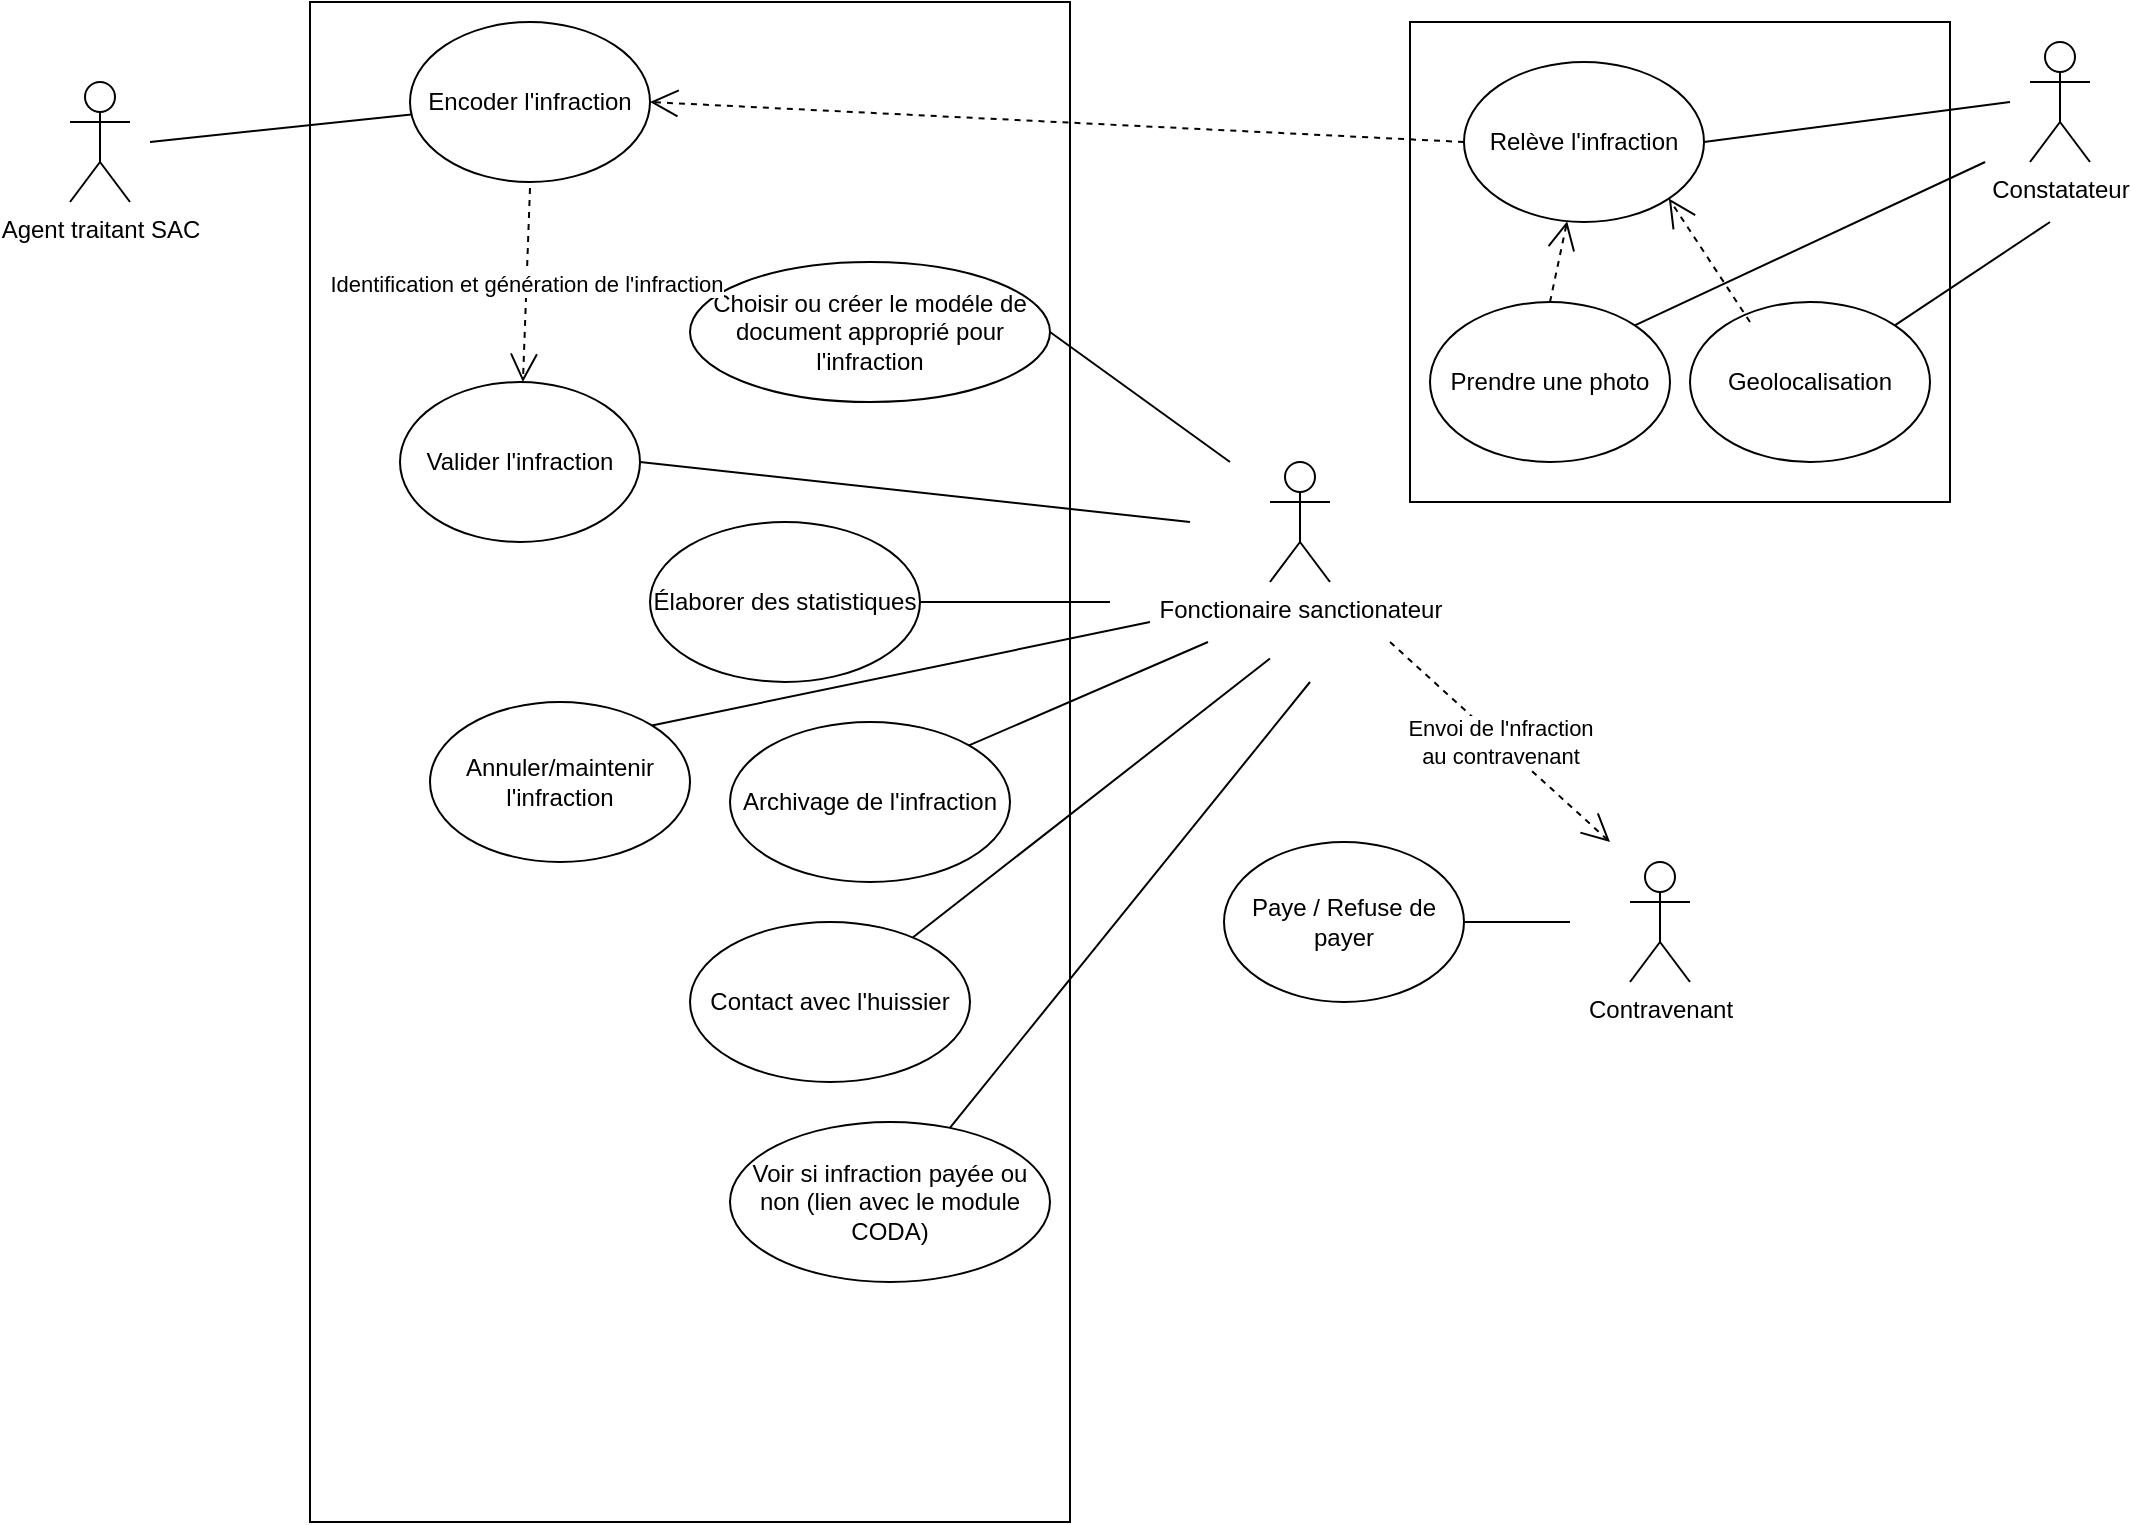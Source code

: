 <mxfile version="14.0.1" type="device"><diagram id="vqWLmbfG7zDpPXQGpx2R" name="Page-1"><mxGraphModel dx="1087" dy="630" grid="1" gridSize="10" guides="1" tooltips="1" connect="1" arrows="1" fold="1" page="1" pageScale="1" pageWidth="1654" pageHeight="1169" math="0" shadow="0"><root><mxCell id="0"/><mxCell id="1" parent="0"/><mxCell id="i9TSKDWr_k6TBHocsImc-1" value="" style="rounded=0;whiteSpace=wrap;html=1;" parent="1" vertex="1"><mxGeometry x="250" y="30" width="380" height="760" as="geometry"/></mxCell><mxCell id="i9TSKDWr_k6TBHocsImc-2" value="Agent traitant SAC" style="shape=umlActor;verticalLabelPosition=bottom;verticalAlign=top;html=1;outlineConnect=0;" parent="1" vertex="1"><mxGeometry x="130" y="70" width="30" height="60" as="geometry"/></mxCell><mxCell id="i9TSKDWr_k6TBHocsImc-3" value="Contravenant" style="shape=umlActor;verticalLabelPosition=bottom;verticalAlign=top;html=1;outlineConnect=0;" parent="1" vertex="1"><mxGeometry x="910" y="460" width="30" height="60" as="geometry"/></mxCell><mxCell id="i9TSKDWr_k6TBHocsImc-6" value="Encoder l'infraction" style="ellipse;whiteSpace=wrap;html=1;" parent="1" vertex="1"><mxGeometry x="300" y="40" width="120" height="80" as="geometry"/></mxCell><mxCell id="i9TSKDWr_k6TBHocsImc-7" value="Valider l'infraction" style="ellipse;whiteSpace=wrap;html=1;" parent="1" vertex="1"><mxGeometry x="295" y="220" width="120" height="80" as="geometry"/></mxCell><mxCell id="-g8Fjo0KSN_tx2LibY1o-1" value="Choisir ou créer le modéle de document approprié pour l'infraction" style="ellipse;whiteSpace=wrap;html=1;" parent="1" vertex="1"><mxGeometry x="440" y="160" width="180" height="70" as="geometry"/></mxCell><mxCell id="-g8Fjo0KSN_tx2LibY1o-2" value="Identification et génération de l'infraction" style="endArrow=open;endSize=12;dashed=1;html=1;" parent="1" target="i9TSKDWr_k6TBHocsImc-7" edge="1"><mxGeometry width="160" relative="1" as="geometry"><mxPoint x="360" y="123" as="sourcePoint"/><mxPoint x="500" y="140" as="targetPoint"/></mxGeometry></mxCell><mxCell id="-g8Fjo0KSN_tx2LibY1o-5" value="" style="endArrow=none;html=1;" parent="1" target="i9TSKDWr_k6TBHocsImc-6" edge="1"><mxGeometry width="50" height="50" relative="1" as="geometry"><mxPoint x="170" y="100" as="sourcePoint"/><mxPoint x="230" y="60" as="targetPoint"/></mxGeometry></mxCell><mxCell id="-g8Fjo0KSN_tx2LibY1o-6" value="" style="endArrow=none;html=1;exitX=1;exitY=0.5;exitDx=0;exitDy=0;" parent="1" source="i9TSKDWr_k6TBHocsImc-7" edge="1"><mxGeometry width="50" height="50" relative="1" as="geometry"><mxPoint x="420" y="273.76" as="sourcePoint"/><mxPoint x="690" y="290" as="targetPoint"/></mxGeometry></mxCell><mxCell id="-g8Fjo0KSN_tx2LibY1o-7" value="" style="endArrow=none;html=1;exitX=1;exitY=0.5;exitDx=0;exitDy=0;" parent="1" source="-g8Fjo0KSN_tx2LibY1o-1" edge="1"><mxGeometry width="50" height="50" relative="1" as="geometry"><mxPoint x="570" y="373.76" as="sourcePoint"/><mxPoint x="710" y="260" as="targetPoint"/></mxGeometry></mxCell><mxCell id="-g8Fjo0KSN_tx2LibY1o-8" value="Annuler/maintenir l'infraction" style="ellipse;whiteSpace=wrap;html=1;" parent="1" vertex="1"><mxGeometry x="310" y="380" width="130" height="80" as="geometry"/></mxCell><mxCell id="-g8Fjo0KSN_tx2LibY1o-13" value="Fonctionaire sanctionateur" style="shape=umlActor;verticalLabelPosition=bottom;verticalAlign=top;html=1;outlineConnect=0;" parent="1" vertex="1"><mxGeometry x="730" y="260" width="30" height="60" as="geometry"/></mxCell><mxCell id="-g8Fjo0KSN_tx2LibY1o-14" value="&lt;div&gt;Envoi de l'nfraction&lt;/div&gt;&lt;div&gt;au contravenant&lt;/div&gt;" style="endArrow=open;endSize=12;dashed=1;html=1;" parent="1" edge="1"><mxGeometry width="160" relative="1" as="geometry"><mxPoint x="790" y="350" as="sourcePoint"/><mxPoint x="900" y="450" as="targetPoint"/></mxGeometry></mxCell><mxCell id="-g8Fjo0KSN_tx2LibY1o-16" value="Paye / Refuse de payer" style="ellipse;whiteSpace=wrap;html=1;" parent="1" vertex="1"><mxGeometry x="707" y="450" width="120" height="80" as="geometry"/></mxCell><mxCell id="-g8Fjo0KSN_tx2LibY1o-17" value="" style="endArrow=none;html=1;exitX=1;exitY=0.5;exitDx=0;exitDy=0;" parent="1" source="-g8Fjo0KSN_tx2LibY1o-16" edge="1"><mxGeometry width="50" height="50" relative="1" as="geometry"><mxPoint x="805" y="570" as="sourcePoint"/><mxPoint x="880" y="490" as="targetPoint"/></mxGeometry></mxCell><mxCell id="-g8Fjo0KSN_tx2LibY1o-19" value="" style="endArrow=none;html=1;exitX=1;exitY=0;exitDx=0;exitDy=0;" parent="1" source="-g8Fjo0KSN_tx2LibY1o-8" edge="1"><mxGeometry width="50" height="50" relative="1" as="geometry"><mxPoint x="578.269" y="411.078" as="sourcePoint"/><mxPoint x="670" y="340" as="targetPoint"/></mxGeometry></mxCell><mxCell id="-g8Fjo0KSN_tx2LibY1o-26" value="Archivage de l'infraction" style="ellipse;whiteSpace=wrap;html=1;" parent="1" vertex="1"><mxGeometry x="460" y="390" width="140" height="80" as="geometry"/></mxCell><mxCell id="-g8Fjo0KSN_tx2LibY1o-28" value="" style="endArrow=none;html=1;exitX=1;exitY=0;exitDx=0;exitDy=0;" parent="1" source="-g8Fjo0KSN_tx2LibY1o-26" edge="1"><mxGeometry width="50" height="50" relative="1" as="geometry"><mxPoint x="429.998" y="415.652" as="sourcePoint"/><mxPoint x="699" y="350" as="targetPoint"/></mxGeometry></mxCell><mxCell id="kkx73CUIwEzG-UhSPdJL-1" value="Constatateur" style="shape=umlActor;verticalLabelPosition=bottom;verticalAlign=top;html=1;outlineConnect=0;" vertex="1" parent="1"><mxGeometry x="1110" y="50" width="30" height="60" as="geometry"/></mxCell><mxCell id="kkx73CUIwEzG-UhSPdJL-2" value="" style="rounded=0;whiteSpace=wrap;html=1;" vertex="1" parent="1"><mxGeometry x="800" y="40" width="270" height="240" as="geometry"/></mxCell><mxCell id="kkx73CUIwEzG-UhSPdJL-3" value="Relève l'infraction" style="ellipse;whiteSpace=wrap;html=1;" vertex="1" parent="1"><mxGeometry x="827" y="60" width="120" height="80" as="geometry"/></mxCell><mxCell id="kkx73CUIwEzG-UhSPdJL-4" value="Élaborer des statistiques" style="ellipse;whiteSpace=wrap;html=1;" vertex="1" parent="1"><mxGeometry x="420" y="290" width="135" height="80" as="geometry"/></mxCell><mxCell id="kkx73CUIwEzG-UhSPdJL-6" value="" style="endArrow=none;html=1;exitX=1;exitY=0.5;exitDx=0;exitDy=0;" edge="1" parent="1" source="kkx73CUIwEzG-UhSPdJL-3"><mxGeometry width="50" height="50" relative="1" as="geometry"><mxPoint x="919.27" y="60" as="sourcePoint"/><mxPoint x="1100" y="80" as="targetPoint"/></mxGeometry></mxCell><mxCell id="kkx73CUIwEzG-UhSPdJL-7" value="Voir si infraction payée ou non (lien avec le module CODA)" style="ellipse;whiteSpace=wrap;html=1;" vertex="1" parent="1"><mxGeometry x="460" y="590" width="160" height="80" as="geometry"/></mxCell><mxCell id="kkx73CUIwEzG-UhSPdJL-8" value="" style="endArrow=none;html=1;exitX=1;exitY=0.5;exitDx=0;exitDy=0;" edge="1" parent="1" source="kkx73CUIwEzG-UhSPdJL-4"><mxGeometry width="50" height="50" relative="1" as="geometry"><mxPoint x="385.497" y="591.716" as="sourcePoint"/><mxPoint x="650" y="330" as="targetPoint"/></mxGeometry></mxCell><mxCell id="kkx73CUIwEzG-UhSPdJL-9" value="Prendre une photo" style="ellipse;whiteSpace=wrap;html=1;" vertex="1" parent="1"><mxGeometry x="810" y="180" width="120" height="80" as="geometry"/></mxCell><mxCell id="kkx73CUIwEzG-UhSPdJL-10" value="Geolocalisation" style="ellipse;whiteSpace=wrap;html=1;" vertex="1" parent="1"><mxGeometry x="940" y="180" width="120" height="80" as="geometry"/></mxCell><mxCell id="kkx73CUIwEzG-UhSPdJL-11" value="" style="endArrow=open;endSize=12;dashed=1;html=1;exitX=0.25;exitY=0.125;exitDx=0;exitDy=0;entryX=1;entryY=1;entryDx=0;entryDy=0;exitPerimeter=0;" edge="1" parent="1" source="kkx73CUIwEzG-UhSPdJL-10" target="kkx73CUIwEzG-UhSPdJL-3"><mxGeometry width="160" relative="1" as="geometry"><mxPoint x="1013.8" y="170" as="sourcePoint"/><mxPoint x="1010" y="107.01" as="targetPoint"/></mxGeometry></mxCell><mxCell id="kkx73CUIwEzG-UhSPdJL-12" value="" style="endArrow=none;html=1;" edge="1" parent="1" source="kkx73CUIwEzG-UhSPdJL-7"><mxGeometry width="50" height="50" relative="1" as="geometry"><mxPoint x="590" y="530" as="sourcePoint"/><mxPoint x="750" y="370" as="targetPoint"/></mxGeometry></mxCell><mxCell id="kkx73CUIwEzG-UhSPdJL-15" value="Contact avec l'huissier" style="ellipse;whiteSpace=wrap;html=1;" vertex="1" parent="1"><mxGeometry x="440" y="490" width="140" height="80" as="geometry"/></mxCell><mxCell id="kkx73CUIwEzG-UhSPdJL-16" value="" style="endArrow=none;html=1;" edge="1" parent="1" source="kkx73CUIwEzG-UhSPdJL-15"><mxGeometry width="50" height="50" relative="1" as="geometry"><mxPoint x="435.497" y="509.996" as="sourcePoint"/><mxPoint x="730" y="358.28" as="targetPoint"/></mxGeometry></mxCell><mxCell id="kkx73CUIwEzG-UhSPdJL-19" value="" style="endArrow=open;endSize=12;dashed=1;html=1;exitX=0.5;exitY=0;exitDx=0;exitDy=0;" edge="1" parent="1" source="kkx73CUIwEzG-UhSPdJL-9" target="kkx73CUIwEzG-UhSPdJL-3"><mxGeometry width="160" relative="1" as="geometry"><mxPoint x="867.57" y="185.86" as="sourcePoint"/><mxPoint x="826.996" y="134.144" as="targetPoint"/></mxGeometry></mxCell><mxCell id="kkx73CUIwEzG-UhSPdJL-20" value="" style="endArrow=none;html=1;" edge="1" parent="1" source="kkx73CUIwEzG-UhSPdJL-10"><mxGeometry width="50" height="50" relative="1" as="geometry"><mxPoint x="1000" y="170" as="sourcePoint"/><mxPoint x="1120" y="140" as="targetPoint"/></mxGeometry></mxCell><mxCell id="kkx73CUIwEzG-UhSPdJL-21" value="" style="endArrow=none;html=1;exitX=1;exitY=0;exitDx=0;exitDy=0;" edge="1" parent="1" source="kkx73CUIwEzG-UhSPdJL-9"><mxGeometry width="50" height="50" relative="1" as="geometry"><mxPoint x="1009.996" y="161.716" as="sourcePoint"/><mxPoint x="1087.57" y="110" as="targetPoint"/></mxGeometry></mxCell><mxCell id="kkx73CUIwEzG-UhSPdJL-22" value="" style="endArrow=open;endSize=12;dashed=1;html=1;entryX=1;entryY=0.5;entryDx=0;entryDy=0;exitX=0;exitY=0.5;exitDx=0;exitDy=0;" edge="1" parent="1" source="kkx73CUIwEzG-UhSPdJL-3" target="i9TSKDWr_k6TBHocsImc-6"><mxGeometry width="160" relative="1" as="geometry"><mxPoint x="640" y="60" as="sourcePoint"/><mxPoint x="750" y="160" as="targetPoint"/></mxGeometry></mxCell></root></mxGraphModel></diagram></mxfile>